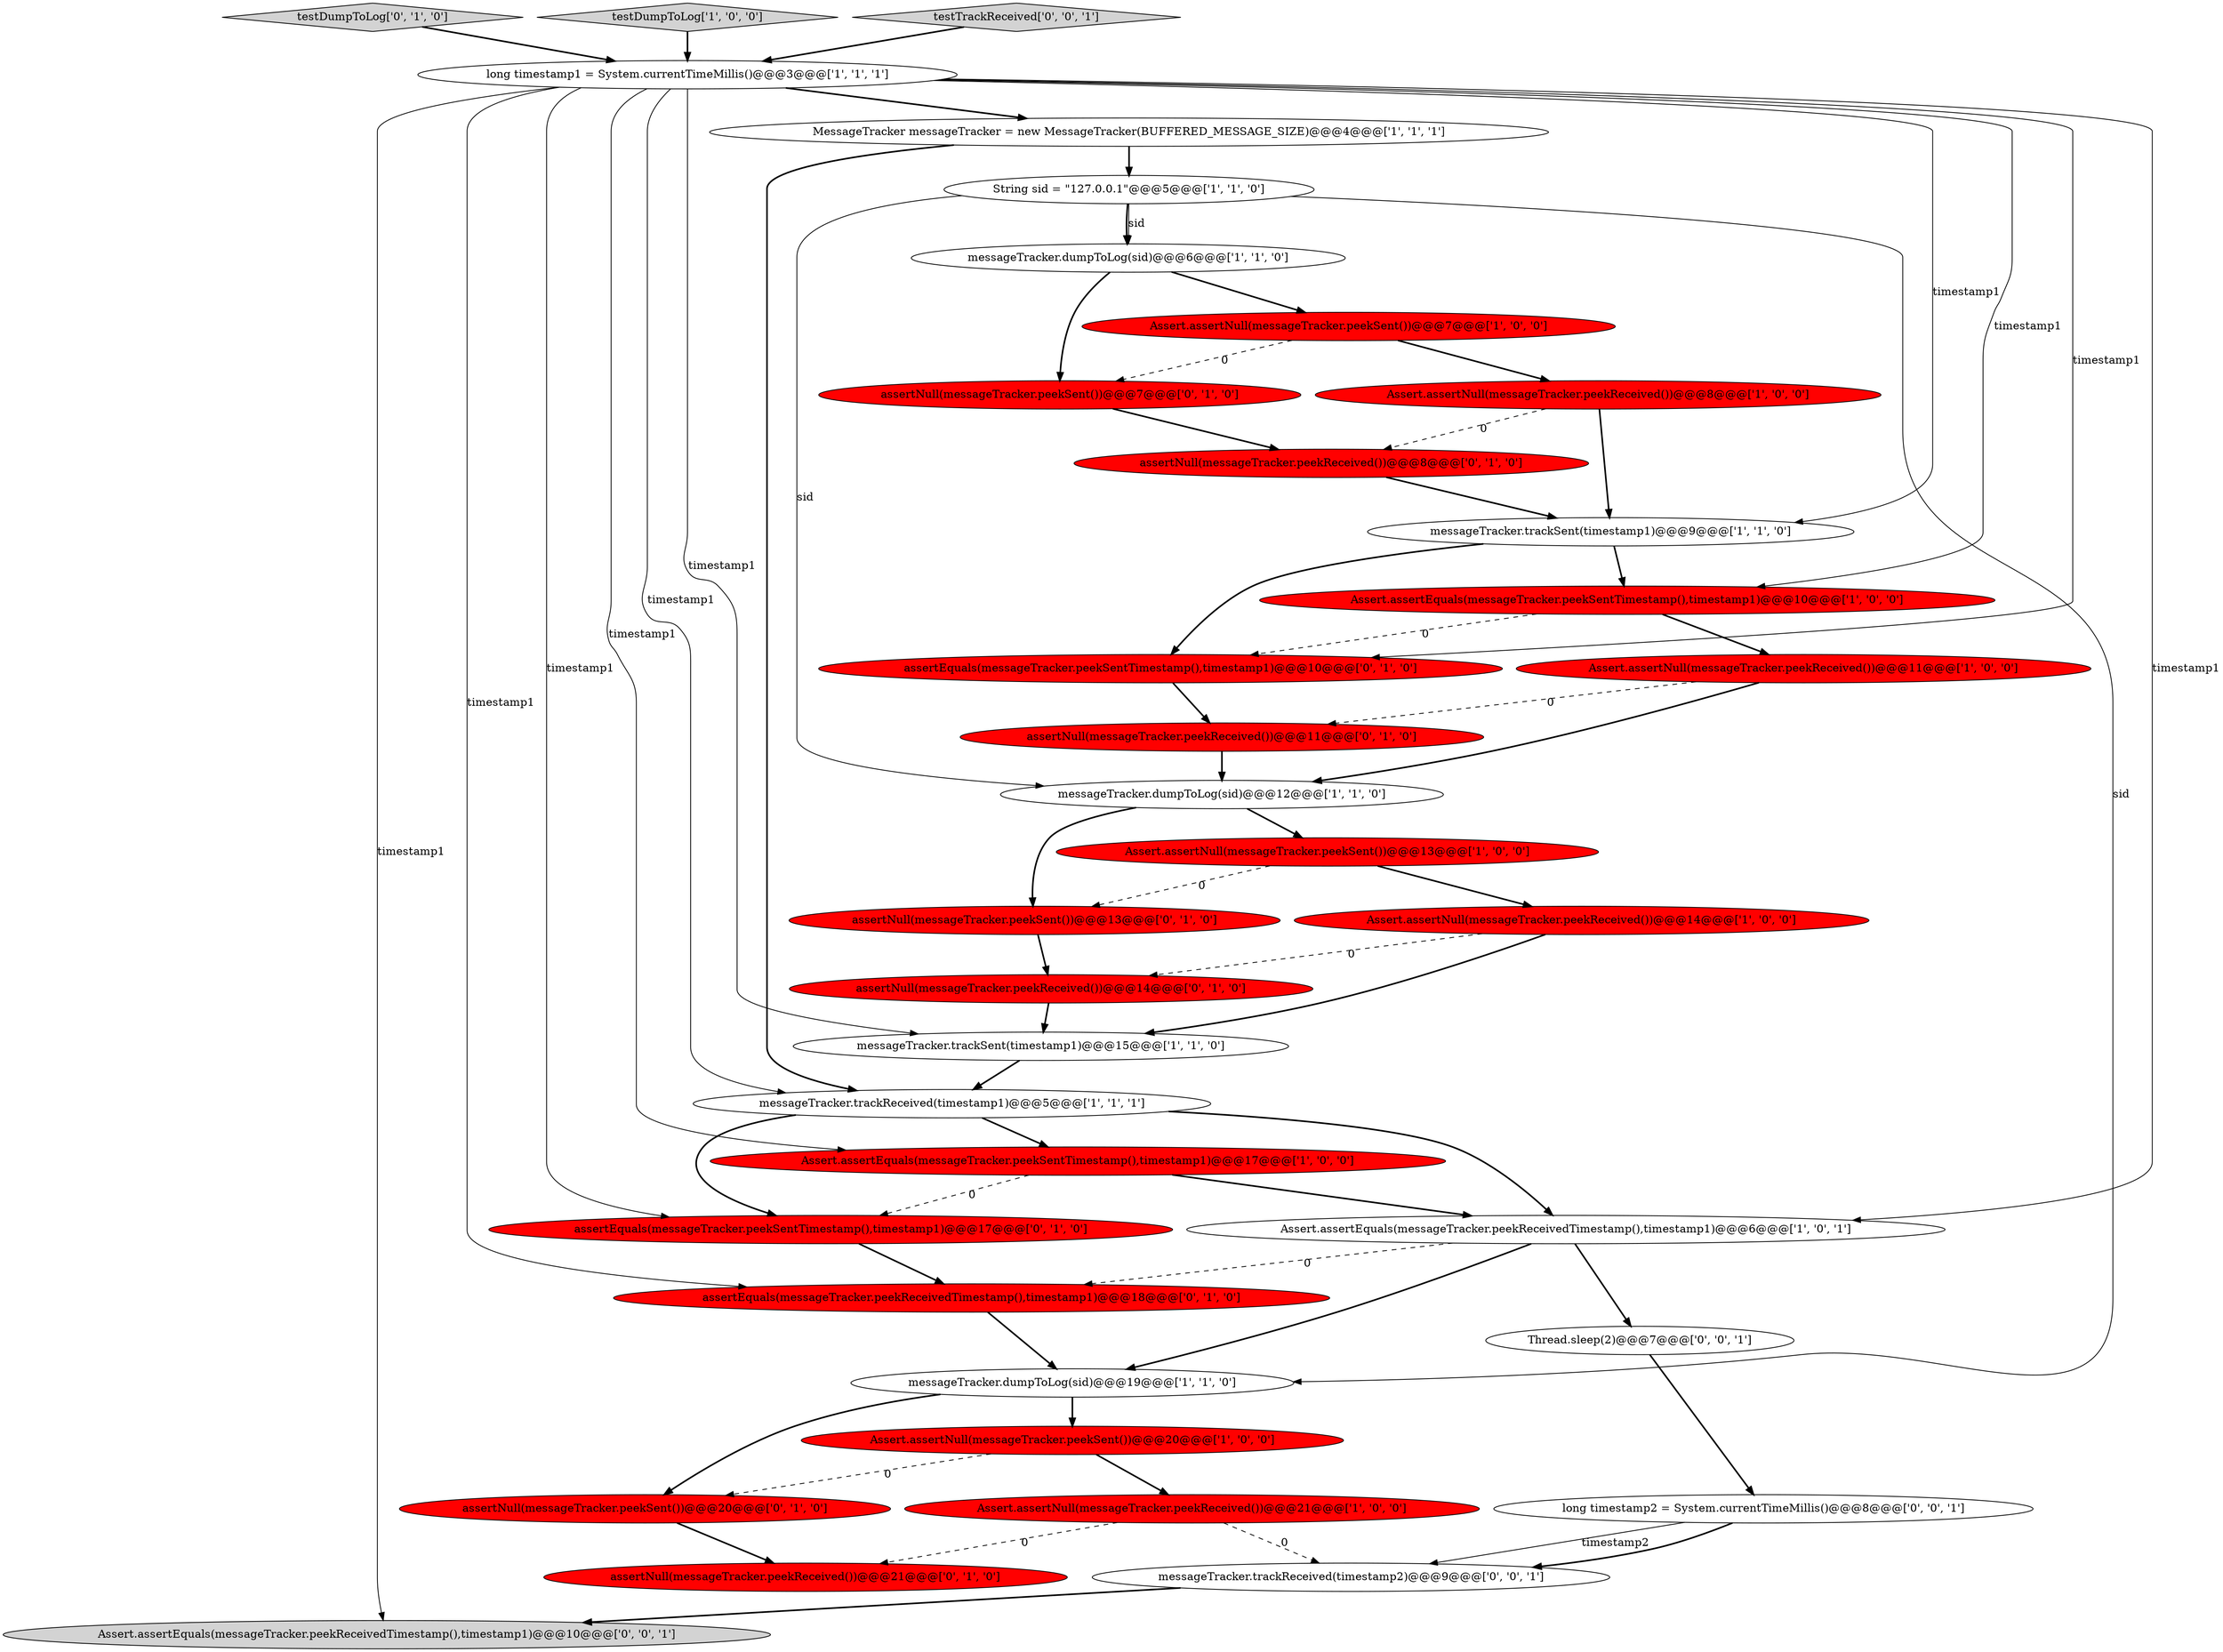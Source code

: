 digraph {
1 [style = filled, label = "MessageTracker messageTracker = new MessageTracker(BUFFERED_MESSAGE_SIZE)@@@4@@@['1', '1', '1']", fillcolor = white, shape = ellipse image = "AAA0AAABBB1BBB"];
4 [style = filled, label = "messageTracker.dumpToLog(sid)@@@12@@@['1', '1', '0']", fillcolor = white, shape = ellipse image = "AAA0AAABBB1BBB"];
22 [style = filled, label = "assertNull(messageTracker.peekSent())@@@20@@@['0', '1', '0']", fillcolor = red, shape = ellipse image = "AAA1AAABBB2BBB"];
31 [style = filled, label = "Thread.sleep(2)@@@7@@@['0', '0', '1']", fillcolor = white, shape = ellipse image = "AAA0AAABBB3BBB"];
2 [style = filled, label = "Assert.assertNull(messageTracker.peekReceived())@@@11@@@['1', '0', '0']", fillcolor = red, shape = ellipse image = "AAA1AAABBB1BBB"];
11 [style = filled, label = "Assert.assertNull(messageTracker.peekSent())@@@13@@@['1', '0', '0']", fillcolor = red, shape = ellipse image = "AAA1AAABBB1BBB"];
14 [style = filled, label = "messageTracker.dumpToLog(sid)@@@6@@@['1', '1', '0']", fillcolor = white, shape = ellipse image = "AAA0AAABBB1BBB"];
33 [style = filled, label = "Assert.assertEquals(messageTracker.peekReceivedTimestamp(),timestamp1)@@@10@@@['0', '0', '1']", fillcolor = lightgray, shape = ellipse image = "AAA0AAABBB3BBB"];
23 [style = filled, label = "testDumpToLog['0', '1', '0']", fillcolor = lightgray, shape = diamond image = "AAA0AAABBB2BBB"];
8 [style = filled, label = "Assert.assertNull(messageTracker.peekReceived())@@@8@@@['1', '0', '0']", fillcolor = red, shape = ellipse image = "AAA1AAABBB1BBB"];
34 [style = filled, label = "long timestamp2 = System.currentTimeMillis()@@@8@@@['0', '0', '1']", fillcolor = white, shape = ellipse image = "AAA0AAABBB3BBB"];
0 [style = filled, label = "messageTracker.dumpToLog(sid)@@@19@@@['1', '1', '0']", fillcolor = white, shape = ellipse image = "AAA0AAABBB1BBB"];
15 [style = filled, label = "Assert.assertNull(messageTracker.peekReceived())@@@14@@@['1', '0', '0']", fillcolor = red, shape = ellipse image = "AAA1AAABBB1BBB"];
18 [style = filled, label = "Assert.assertEquals(messageTracker.peekSentTimestamp(),timestamp1)@@@17@@@['1', '0', '0']", fillcolor = red, shape = ellipse image = "AAA1AAABBB1BBB"];
16 [style = filled, label = "Assert.assertNull(messageTracker.peekSent())@@@7@@@['1', '0', '0']", fillcolor = red, shape = ellipse image = "AAA1AAABBB1BBB"];
5 [style = filled, label = "messageTracker.trackReceived(timestamp1)@@@5@@@['1', '1', '1']", fillcolor = white, shape = ellipse image = "AAA0AAABBB1BBB"];
19 [style = filled, label = "Assert.assertNull(messageTracker.peekReceived())@@@21@@@['1', '0', '0']", fillcolor = red, shape = ellipse image = "AAA1AAABBB1BBB"];
20 [style = filled, label = "assertNull(messageTracker.peekReceived())@@@8@@@['0', '1', '0']", fillcolor = red, shape = ellipse image = "AAA1AAABBB2BBB"];
17 [style = filled, label = "testDumpToLog['1', '0', '0']", fillcolor = lightgray, shape = diamond image = "AAA0AAABBB1BBB"];
7 [style = filled, label = "Assert.assertEquals(messageTracker.peekSentTimestamp(),timestamp1)@@@10@@@['1', '0', '0']", fillcolor = red, shape = ellipse image = "AAA1AAABBB1BBB"];
35 [style = filled, label = "messageTracker.trackReceived(timestamp2)@@@9@@@['0', '0', '1']", fillcolor = white, shape = ellipse image = "AAA0AAABBB3BBB"];
32 [style = filled, label = "testTrackReceived['0', '0', '1']", fillcolor = lightgray, shape = diamond image = "AAA0AAABBB3BBB"];
25 [style = filled, label = "assertEquals(messageTracker.peekReceivedTimestamp(),timestamp1)@@@18@@@['0', '1', '0']", fillcolor = red, shape = ellipse image = "AAA1AAABBB2BBB"];
27 [style = filled, label = "assertNull(messageTracker.peekSent())@@@7@@@['0', '1', '0']", fillcolor = red, shape = ellipse image = "AAA1AAABBB2BBB"];
29 [style = filled, label = "assertNull(messageTracker.peekReceived())@@@21@@@['0', '1', '0']", fillcolor = red, shape = ellipse image = "AAA1AAABBB2BBB"];
3 [style = filled, label = "messageTracker.trackSent(timestamp1)@@@15@@@['1', '1', '0']", fillcolor = white, shape = ellipse image = "AAA0AAABBB1BBB"];
21 [style = filled, label = "assertEquals(messageTracker.peekSentTimestamp(),timestamp1)@@@17@@@['0', '1', '0']", fillcolor = red, shape = ellipse image = "AAA1AAABBB2BBB"];
26 [style = filled, label = "assertNull(messageTracker.peekSent())@@@13@@@['0', '1', '0']", fillcolor = red, shape = ellipse image = "AAA1AAABBB2BBB"];
24 [style = filled, label = "assertEquals(messageTracker.peekSentTimestamp(),timestamp1)@@@10@@@['0', '1', '0']", fillcolor = red, shape = ellipse image = "AAA1AAABBB2BBB"];
6 [style = filled, label = "String sid = \"127.0.0.1\"@@@5@@@['1', '1', '0']", fillcolor = white, shape = ellipse image = "AAA0AAABBB1BBB"];
30 [style = filled, label = "assertNull(messageTracker.peekReceived())@@@11@@@['0', '1', '0']", fillcolor = red, shape = ellipse image = "AAA1AAABBB2BBB"];
13 [style = filled, label = "Assert.assertNull(messageTracker.peekSent())@@@20@@@['1', '0', '0']", fillcolor = red, shape = ellipse image = "AAA1AAABBB1BBB"];
9 [style = filled, label = "messageTracker.trackSent(timestamp1)@@@9@@@['1', '1', '0']", fillcolor = white, shape = ellipse image = "AAA0AAABBB1BBB"];
12 [style = filled, label = "long timestamp1 = System.currentTimeMillis()@@@3@@@['1', '1', '1']", fillcolor = white, shape = ellipse image = "AAA0AAABBB1BBB"];
28 [style = filled, label = "assertNull(messageTracker.peekReceived())@@@14@@@['0', '1', '0']", fillcolor = red, shape = ellipse image = "AAA1AAABBB2BBB"];
10 [style = filled, label = "Assert.assertEquals(messageTracker.peekReceivedTimestamp(),timestamp1)@@@6@@@['1', '0', '1']", fillcolor = white, shape = ellipse image = "AAA0AAABBB1BBB"];
25->0 [style = bold, label=""];
14->16 [style = bold, label=""];
1->5 [style = bold, label=""];
5->10 [style = bold, label=""];
10->31 [style = bold, label=""];
0->13 [style = bold, label=""];
15->28 [style = dashed, label="0"];
16->8 [style = bold, label=""];
20->9 [style = bold, label=""];
16->27 [style = dashed, label="0"];
32->12 [style = bold, label=""];
12->3 [style = solid, label="timestamp1"];
11->26 [style = dashed, label="0"];
8->20 [style = dashed, label="0"];
35->33 [style = bold, label=""];
19->29 [style = dashed, label="0"];
22->29 [style = bold, label=""];
4->26 [style = bold, label=""];
12->18 [style = solid, label="timestamp1"];
5->18 [style = bold, label=""];
12->5 [style = solid, label="timestamp1"];
6->14 [style = solid, label="sid"];
21->25 [style = bold, label=""];
9->7 [style = bold, label=""];
15->3 [style = bold, label=""];
12->1 [style = bold, label=""];
2->4 [style = bold, label=""];
2->30 [style = dashed, label="0"];
11->15 [style = bold, label=""];
31->34 [style = bold, label=""];
24->30 [style = bold, label=""];
12->24 [style = solid, label="timestamp1"];
6->14 [style = bold, label=""];
5->21 [style = bold, label=""];
12->21 [style = solid, label="timestamp1"];
3->5 [style = bold, label=""];
13->19 [style = bold, label=""];
1->6 [style = bold, label=""];
17->12 [style = bold, label=""];
12->33 [style = solid, label="timestamp1"];
18->10 [style = bold, label=""];
34->35 [style = solid, label="timestamp2"];
7->24 [style = dashed, label="0"];
7->2 [style = bold, label=""];
30->4 [style = bold, label=""];
18->21 [style = dashed, label="0"];
0->22 [style = bold, label=""];
10->0 [style = bold, label=""];
12->9 [style = solid, label="timestamp1"];
12->7 [style = solid, label="timestamp1"];
8->9 [style = bold, label=""];
12->10 [style = solid, label="timestamp1"];
12->25 [style = solid, label="timestamp1"];
23->12 [style = bold, label=""];
6->0 [style = solid, label="sid"];
14->27 [style = bold, label=""];
26->28 [style = bold, label=""];
28->3 [style = bold, label=""];
34->35 [style = bold, label=""];
19->35 [style = dashed, label="0"];
4->11 [style = bold, label=""];
13->22 [style = dashed, label="0"];
27->20 [style = bold, label=""];
9->24 [style = bold, label=""];
10->25 [style = dashed, label="0"];
6->4 [style = solid, label="sid"];
}
